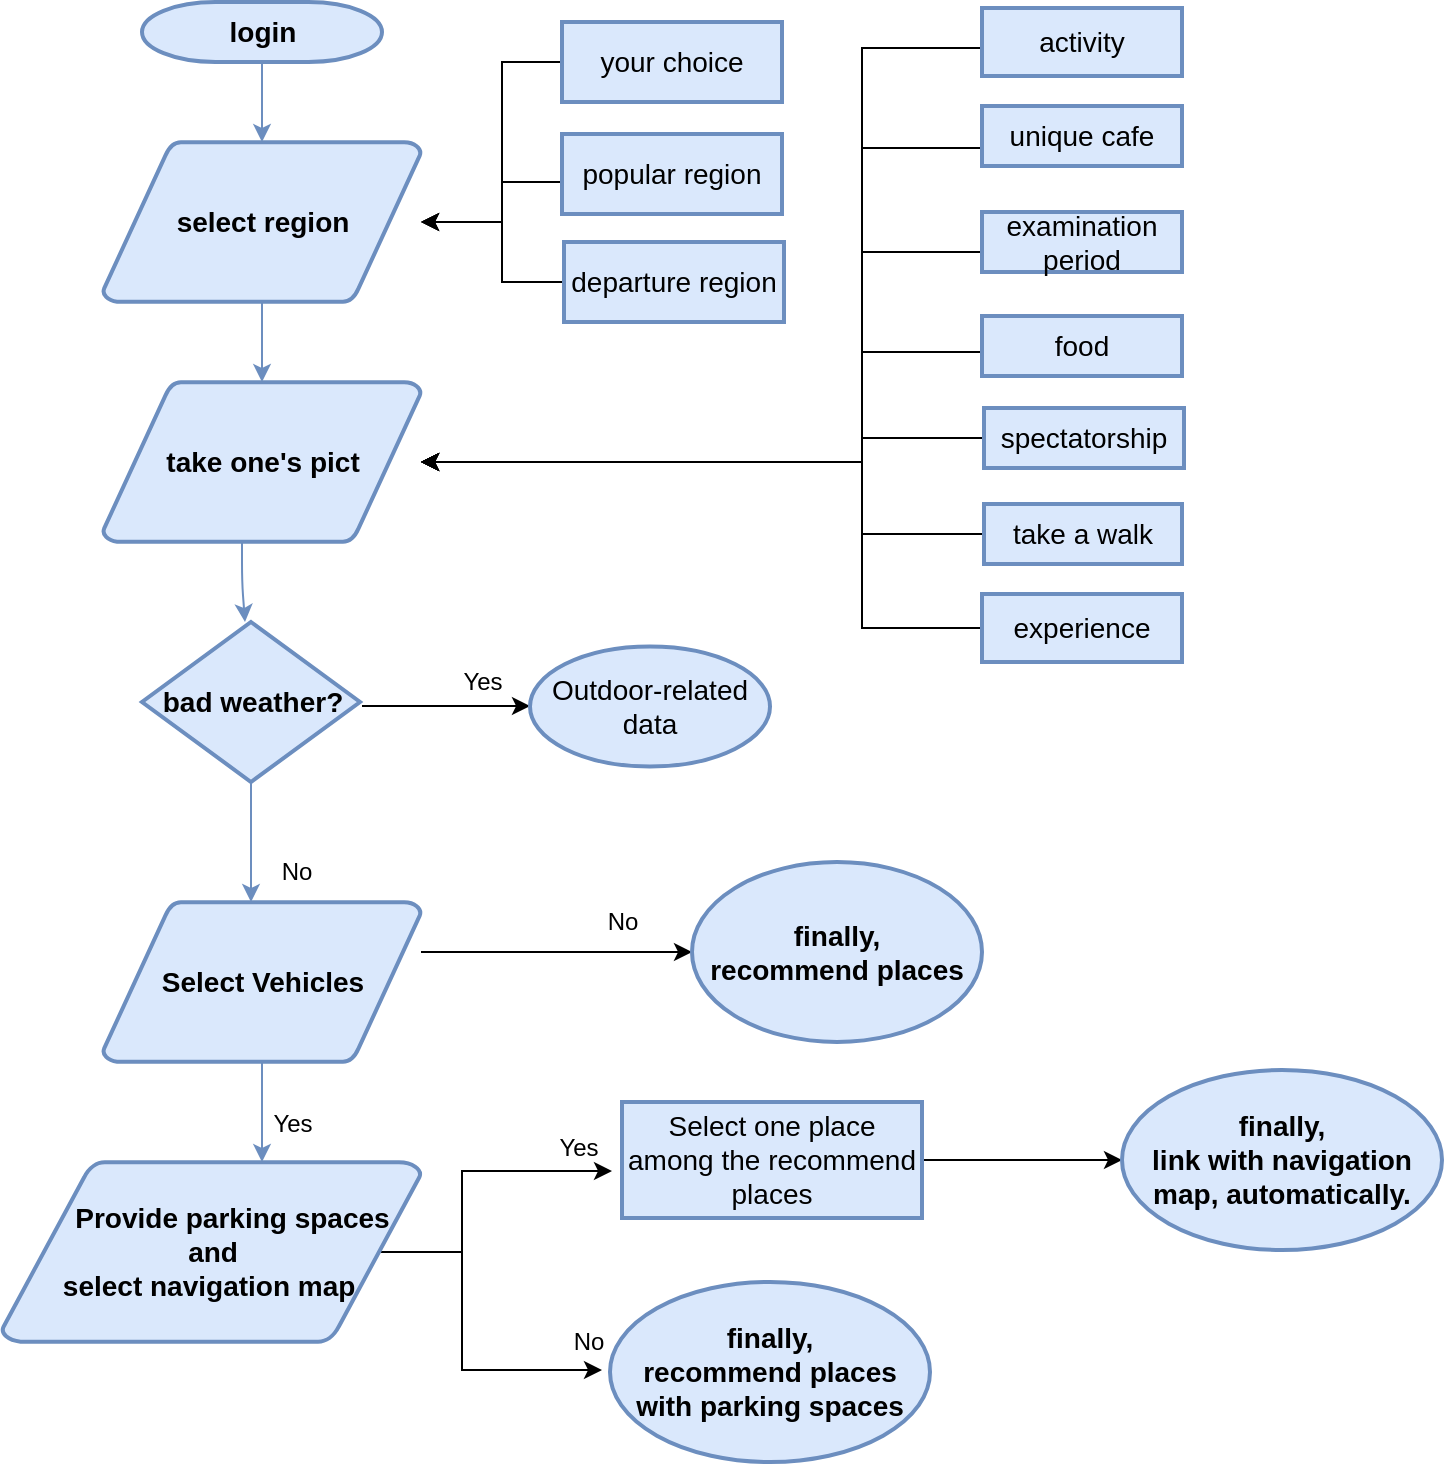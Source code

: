 <mxfile version="15.8.6" type="github">
  <diagram id="N1dciuvIFZa3qR50f1tm" name="Page-1">
    <mxGraphModel dx="1662" dy="691" grid="1" gridSize="10" guides="1" tooltips="1" connect="1" arrows="1" fold="1" page="1" pageScale="1" pageWidth="827" pageHeight="1169" math="0" shadow="0">
      <root>
        <mxCell id="0" />
        <mxCell id="1" parent="0" />
        <mxCell id="hoS8QdCealRwW_AzaWBa-90" value="&lt;b&gt;&lt;font style=&quot;font-size: 14px&quot;&gt;login&lt;/font&gt;&lt;/b&gt;" style="shape=mxgraph.flowchart.terminator;strokeWidth=2;gradientDirection=north;fontStyle=0;html=1;fillColor=#dae8fc;strokeColor=#6c8ebf;" parent="1" vertex="1">
          <mxGeometry x="160" y="20" width="120" height="30" as="geometry" />
        </mxCell>
        <mxCell id="hoS8QdCealRwW_AzaWBa-147" value="" style="edgeStyle=orthogonalEdgeStyle;rounded=0;orthogonalLoop=1;jettySize=auto;html=1;" parent="1" source="hoS8QdCealRwW_AzaWBa-146" target="hoS8QdCealRwW_AzaWBa-91" edge="1">
          <mxGeometry relative="1" as="geometry">
            <Array as="points">
              <mxPoint x="340" y="50" />
              <mxPoint x="340" y="130" />
            </Array>
          </mxGeometry>
        </mxCell>
        <mxCell id="hoS8QdCealRwW_AzaWBa-149" value="" style="edgeStyle=orthogonalEdgeStyle;rounded=0;orthogonalLoop=1;jettySize=auto;html=1;" parent="1" source="hoS8QdCealRwW_AzaWBa-148" target="hoS8QdCealRwW_AzaWBa-91" edge="1">
          <mxGeometry relative="1" as="geometry">
            <Array as="points">
              <mxPoint x="340" y="110" />
              <mxPoint x="340" y="130" />
            </Array>
          </mxGeometry>
        </mxCell>
        <mxCell id="hoS8QdCealRwW_AzaWBa-151" value="" style="edgeStyle=orthogonalEdgeStyle;rounded=0;orthogonalLoop=1;jettySize=auto;html=1;" parent="1" source="hoS8QdCealRwW_AzaWBa-150" target="hoS8QdCealRwW_AzaWBa-91" edge="1">
          <mxGeometry relative="1" as="geometry">
            <Array as="points">
              <mxPoint x="340" y="160" />
              <mxPoint x="340" y="130" />
            </Array>
          </mxGeometry>
        </mxCell>
        <mxCell id="hoS8QdCealRwW_AzaWBa-91" value="&lt;font style=&quot;font-size: 14px&quot;&gt;&lt;b&gt;select region&lt;/b&gt;&lt;/font&gt;" style="shape=mxgraph.flowchart.data;strokeWidth=2;gradientDirection=north;fontStyle=0;html=1;fillColor=#dae8fc;strokeColor=#6c8ebf;" parent="1" vertex="1">
          <mxGeometry x="140.5" y="90" width="159" height="80" as="geometry" />
        </mxCell>
        <mxCell id="sjpuP6MxBOA7jpQX3ohP-13" value="" style="edgeStyle=orthogonalEdgeStyle;rounded=0;orthogonalLoop=1;jettySize=auto;html=1;" edge="1" parent="1" source="hoS8QdCealRwW_AzaWBa-92" target="sjpuP6MxBOA7jpQX3ohP-12">
          <mxGeometry relative="1" as="geometry">
            <Array as="points">
              <mxPoint x="360" y="495" />
              <mxPoint x="360" y="495" />
            </Array>
          </mxGeometry>
        </mxCell>
        <mxCell id="hoS8QdCealRwW_AzaWBa-92" value="&lt;font style=&quot;font-size: 14px&quot;&gt;&lt;b&gt;Select Vehicles&lt;/b&gt;&lt;/font&gt;" style="shape=mxgraph.flowchart.data;strokeWidth=2;gradientDirection=north;fontStyle=0;html=1;fillColor=#dae8fc;strokeColor=#6c8ebf;" parent="1" vertex="1">
          <mxGeometry x="140.5" y="470" width="159" height="80" as="geometry" />
        </mxCell>
        <mxCell id="hoS8QdCealRwW_AzaWBa-153" value="" style="edgeStyle=orthogonalEdgeStyle;rounded=0;orthogonalLoop=1;jettySize=auto;html=1;" parent="1" source="hoS8QdCealRwW_AzaWBa-152" target="hoS8QdCealRwW_AzaWBa-93" edge="1">
          <mxGeometry relative="1" as="geometry">
            <Array as="points">
              <mxPoint x="520" y="43" />
              <mxPoint x="520" y="250" />
            </Array>
          </mxGeometry>
        </mxCell>
        <mxCell id="hoS8QdCealRwW_AzaWBa-155" value="" style="edgeStyle=orthogonalEdgeStyle;rounded=0;orthogonalLoop=1;jettySize=auto;html=1;" parent="1" source="hoS8QdCealRwW_AzaWBa-154" target="hoS8QdCealRwW_AzaWBa-93" edge="1">
          <mxGeometry relative="1" as="geometry">
            <Array as="points">
              <mxPoint x="520" y="93" />
              <mxPoint x="520" y="250" />
            </Array>
          </mxGeometry>
        </mxCell>
        <mxCell id="hoS8QdCealRwW_AzaWBa-157" value="" style="edgeStyle=orthogonalEdgeStyle;rounded=0;orthogonalLoop=1;jettySize=auto;html=1;" parent="1" source="hoS8QdCealRwW_AzaWBa-156" target="hoS8QdCealRwW_AzaWBa-93" edge="1">
          <mxGeometry relative="1" as="geometry">
            <Array as="points">
              <mxPoint x="520" y="145" />
              <mxPoint x="520" y="250" />
            </Array>
          </mxGeometry>
        </mxCell>
        <mxCell id="hoS8QdCealRwW_AzaWBa-159" value="" style="edgeStyle=orthogonalEdgeStyle;rounded=0;orthogonalLoop=1;jettySize=auto;html=1;" parent="1" source="hoS8QdCealRwW_AzaWBa-158" target="hoS8QdCealRwW_AzaWBa-93" edge="1">
          <mxGeometry relative="1" as="geometry">
            <Array as="points">
              <mxPoint x="520" y="195" />
              <mxPoint x="520" y="250" />
            </Array>
          </mxGeometry>
        </mxCell>
        <mxCell id="hoS8QdCealRwW_AzaWBa-161" value="" style="edgeStyle=orthogonalEdgeStyle;rounded=0;orthogonalLoop=1;jettySize=auto;html=1;" parent="1" source="hoS8QdCealRwW_AzaWBa-160" target="hoS8QdCealRwW_AzaWBa-93" edge="1">
          <mxGeometry relative="1" as="geometry">
            <Array as="points">
              <mxPoint x="520" y="238" />
              <mxPoint x="520" y="250" />
            </Array>
          </mxGeometry>
        </mxCell>
        <mxCell id="hoS8QdCealRwW_AzaWBa-163" value="" style="edgeStyle=orthogonalEdgeStyle;rounded=0;orthogonalLoop=1;jettySize=auto;html=1;" parent="1" source="hoS8QdCealRwW_AzaWBa-162" target="hoS8QdCealRwW_AzaWBa-93" edge="1">
          <mxGeometry relative="1" as="geometry">
            <Array as="points">
              <mxPoint x="520" y="286" />
              <mxPoint x="520" y="250" />
            </Array>
          </mxGeometry>
        </mxCell>
        <mxCell id="hoS8QdCealRwW_AzaWBa-165" value="" style="edgeStyle=orthogonalEdgeStyle;rounded=0;orthogonalLoop=1;jettySize=auto;html=1;" parent="1" source="hoS8QdCealRwW_AzaWBa-164" target="hoS8QdCealRwW_AzaWBa-93" edge="1">
          <mxGeometry relative="1" as="geometry">
            <Array as="points">
              <mxPoint x="520" y="333" />
              <mxPoint x="520" y="250" />
            </Array>
          </mxGeometry>
        </mxCell>
        <mxCell id="hoS8QdCealRwW_AzaWBa-93" value="&lt;font style=&quot;font-size: 14px&quot;&gt;&lt;b&gt;take one&#39;s pict&lt;/b&gt;&lt;/font&gt;" style="shape=mxgraph.flowchart.data;strokeWidth=2;gradientDirection=north;fontStyle=0;html=1;fillColor=#dae8fc;strokeColor=#6c8ebf;" parent="1" vertex="1">
          <mxGeometry x="140.5" y="210" width="159" height="80" as="geometry" />
        </mxCell>
        <mxCell id="sjpuP6MxBOA7jpQX3ohP-5" value="" style="edgeStyle=orthogonalEdgeStyle;rounded=0;orthogonalLoop=1;jettySize=auto;html=1;" edge="1" parent="1" target="sjpuP6MxBOA7jpQX3ohP-4">
          <mxGeometry relative="1" as="geometry">
            <mxPoint x="270" y="372" as="sourcePoint" />
            <Array as="points">
              <mxPoint x="300" y="372" />
              <mxPoint x="300" y="372" />
            </Array>
          </mxGeometry>
        </mxCell>
        <mxCell id="hoS8QdCealRwW_AzaWBa-94" value="&lt;b&gt;&lt;font style=&quot;font-size: 14px&quot;&gt;bad weather?&lt;/font&gt;&lt;/b&gt;" style="shape=mxgraph.flowchart.decision;strokeWidth=2;gradientDirection=north;fontStyle=0;html=1;fillColor=#dae8fc;strokeColor=#6c8ebf;" parent="1" vertex="1">
          <mxGeometry x="160" y="330" width="109" height="80" as="geometry" />
        </mxCell>
        <mxCell id="hoS8QdCealRwW_AzaWBa-95" style="fontStyle=1;strokeWidth=1;html=1;fillColor=#dae8fc;strokeColor=#6c8ebf;" parent="1" source="hoS8QdCealRwW_AzaWBa-90" target="hoS8QdCealRwW_AzaWBa-91" edge="1">
          <mxGeometry relative="1" as="geometry" />
        </mxCell>
        <mxCell id="hoS8QdCealRwW_AzaWBa-96" style="fontStyle=1;strokeWidth=1;html=1;fillColor=#dae8fc;strokeColor=#6c8ebf;" parent="1" source="hoS8QdCealRwW_AzaWBa-91" target="hoS8QdCealRwW_AzaWBa-93" edge="1">
          <mxGeometry relative="1" as="geometry" />
        </mxCell>
        <mxCell id="hoS8QdCealRwW_AzaWBa-97" style="fontStyle=1;strokeWidth=1;html=1;fillColor=#dae8fc;strokeColor=#6c8ebf;" parent="1" target="hoS8QdCealRwW_AzaWBa-94" edge="1">
          <mxGeometry relative="1" as="geometry">
            <mxPoint x="210" y="290" as="sourcePoint" />
            <Array as="points">
              <mxPoint x="210" y="310" />
            </Array>
          </mxGeometry>
        </mxCell>
        <mxCell id="hoS8QdCealRwW_AzaWBa-100" value="" style="edgeStyle=elbowEdgeStyle;elbow=horizontal;fontStyle=1;strokeWidth=1;html=1;fillColor=#dae8fc;strokeColor=#6c8ebf;" parent="1" source="hoS8QdCealRwW_AzaWBa-94" target="hoS8QdCealRwW_AzaWBa-92" edge="1">
          <mxGeometry x="-100" y="-40" width="100" height="100" as="geometry">
            <mxPoint x="-100" y="60" as="sourcePoint" />
            <mxPoint y="-40" as="targetPoint" />
          </mxGeometry>
        </mxCell>
        <mxCell id="sjpuP6MxBOA7jpQX3ohP-28" style="edgeStyle=orthogonalEdgeStyle;rounded=0;orthogonalLoop=1;jettySize=auto;html=1;exitX=0.905;exitY=0.5;exitDx=0;exitDy=0;exitPerimeter=0;entryX=0.925;entryY=1.075;entryDx=0;entryDy=0;entryPerimeter=0;fontSize=14;" edge="1" parent="1" source="hoS8QdCealRwW_AzaWBa-101" target="sjpuP6MxBOA7jpQX3ohP-18">
          <mxGeometry relative="1" as="geometry">
            <Array as="points">
              <mxPoint x="320" y="645" />
              <mxPoint x="320" y="605" />
            </Array>
          </mxGeometry>
        </mxCell>
        <mxCell id="sjpuP6MxBOA7jpQX3ohP-29" style="edgeStyle=orthogonalEdgeStyle;rounded=0;orthogonalLoop=1;jettySize=auto;html=1;exitX=0.905;exitY=0.5;exitDx=0;exitDy=0;exitPerimeter=0;fontSize=14;" edge="1" parent="1" source="hoS8QdCealRwW_AzaWBa-101">
          <mxGeometry relative="1" as="geometry">
            <mxPoint x="390" y="704" as="targetPoint" />
            <Array as="points">
              <mxPoint x="320" y="645" />
              <mxPoint x="320" y="704" />
            </Array>
          </mxGeometry>
        </mxCell>
        <mxCell id="hoS8QdCealRwW_AzaWBa-101" value="&lt;font style=&quot;font-size: 14px&quot;&gt;&lt;b&gt;&amp;nbsp; &amp;nbsp; &amp;nbsp;Provide parking spaces&lt;br&gt;and&lt;br&gt;select navigation map&amp;nbsp;&lt;/b&gt;&lt;/font&gt;" style="shape=mxgraph.flowchart.data;strokeWidth=2;gradientDirection=north;fontStyle=0;html=1;fillColor=#dae8fc;strokeColor=#6c8ebf;" parent="1" vertex="1">
          <mxGeometry x="90" y="600" width="209.5" height="90" as="geometry" />
        </mxCell>
        <mxCell id="hoS8QdCealRwW_AzaWBa-105" value="" style="edgeStyle=elbowEdgeStyle;elbow=horizontal;fontStyle=1;strokeWidth=1;html=1;fillColor=#dae8fc;strokeColor=#6c8ebf;" parent="1" source="hoS8QdCealRwW_AzaWBa-92" target="hoS8QdCealRwW_AzaWBa-101" edge="1">
          <mxGeometry x="-100" y="-40" width="100" height="100" as="geometry">
            <mxPoint x="-100" y="60" as="sourcePoint" />
            <mxPoint y="-40" as="targetPoint" />
          </mxGeometry>
        </mxCell>
        <mxCell id="hoS8QdCealRwW_AzaWBa-146" value="&lt;font style=&quot;font-size: 14px&quot;&gt;your choice&lt;/font&gt;" style="whiteSpace=wrap;html=1;fontStyle=0;strokeColor=#6c8ebf;strokeWidth=2;fillColor=#dae8fc;gradientDirection=north;" parent="1" vertex="1">
          <mxGeometry x="370" y="30" width="110" height="40" as="geometry" />
        </mxCell>
        <mxCell id="hoS8QdCealRwW_AzaWBa-148" value="&lt;font style=&quot;font-size: 14px&quot;&gt;popular region&lt;/font&gt;" style="whiteSpace=wrap;html=1;fontStyle=0;strokeColor=#6c8ebf;strokeWidth=2;fillColor=#dae8fc;gradientDirection=north;" parent="1" vertex="1">
          <mxGeometry x="370" y="86" width="110" height="40" as="geometry" />
        </mxCell>
        <mxCell id="hoS8QdCealRwW_AzaWBa-150" value="&lt;font style=&quot;font-size: 14px&quot;&gt;departure region&lt;/font&gt;" style="whiteSpace=wrap;html=1;fontStyle=0;strokeColor=#6c8ebf;strokeWidth=2;fillColor=#dae8fc;gradientDirection=north;" parent="1" vertex="1">
          <mxGeometry x="371" y="140" width="110" height="40" as="geometry" />
        </mxCell>
        <mxCell id="hoS8QdCealRwW_AzaWBa-152" value="&lt;font style=&quot;font-size: 14px&quot;&gt;activity&lt;/font&gt;" style="whiteSpace=wrap;html=1;fontStyle=0;strokeColor=#6c8ebf;strokeWidth=2;fillColor=#dae8fc;gradientDirection=north;" parent="1" vertex="1">
          <mxGeometry x="580" y="23" width="100" height="34" as="geometry" />
        </mxCell>
        <mxCell id="hoS8QdCealRwW_AzaWBa-154" value="&lt;font style=&quot;font-size: 14px&quot;&gt;unique cafe&lt;/font&gt;" style="whiteSpace=wrap;html=1;fontStyle=0;strokeColor=#6c8ebf;strokeWidth=2;fillColor=#dae8fc;gradientDirection=north;" parent="1" vertex="1">
          <mxGeometry x="580" y="72" width="100" height="30" as="geometry" />
        </mxCell>
        <mxCell id="hoS8QdCealRwW_AzaWBa-156" value="&lt;font style=&quot;font-size: 14px&quot;&gt;examination period&lt;/font&gt;" style="whiteSpace=wrap;html=1;fontStyle=0;strokeColor=#6c8ebf;strokeWidth=2;fillColor=#dae8fc;gradientDirection=north;" parent="1" vertex="1">
          <mxGeometry x="580" y="125" width="100" height="30" as="geometry" />
        </mxCell>
        <mxCell id="hoS8QdCealRwW_AzaWBa-158" value="&lt;font style=&quot;font-size: 14px&quot;&gt;food&lt;/font&gt;" style="whiteSpace=wrap;html=1;fontStyle=0;strokeColor=#6c8ebf;strokeWidth=2;fillColor=#dae8fc;gradientDirection=north;" parent="1" vertex="1">
          <mxGeometry x="580" y="177" width="100" height="30" as="geometry" />
        </mxCell>
        <mxCell id="hoS8QdCealRwW_AzaWBa-160" value="&lt;font style=&quot;font-size: 14px&quot;&gt;spectatorship&lt;/font&gt;" style="whiteSpace=wrap;html=1;fontStyle=0;strokeColor=#6c8ebf;strokeWidth=2;fillColor=#dae8fc;gradientDirection=north;" parent="1" vertex="1">
          <mxGeometry x="581" y="223" width="100" height="30" as="geometry" />
        </mxCell>
        <mxCell id="hoS8QdCealRwW_AzaWBa-162" value="&lt;font style=&quot;font-size: 14px&quot;&gt;take a walk&lt;/font&gt;" style="whiteSpace=wrap;html=1;fontStyle=0;strokeColor=#6c8ebf;strokeWidth=2;fillColor=#dae8fc;gradientDirection=north;" parent="1" vertex="1">
          <mxGeometry x="581" y="271" width="99" height="30" as="geometry" />
        </mxCell>
        <mxCell id="hoS8QdCealRwW_AzaWBa-164" value="&lt;font style=&quot;font-size: 14px&quot;&gt;experience&lt;/font&gt;" style="whiteSpace=wrap;html=1;fontStyle=0;strokeColor=#6c8ebf;strokeWidth=2;fillColor=#dae8fc;gradientDirection=north;" parent="1" vertex="1">
          <mxGeometry x="580" y="316" width="100" height="34" as="geometry" />
        </mxCell>
        <mxCell id="sjpuP6MxBOA7jpQX3ohP-4" value="&lt;font style=&quot;font-size: 14px&quot;&gt;Outdoor-related data&lt;/font&gt;" style="ellipse;whiteSpace=wrap;html=1;fontStyle=0;strokeColor=#6c8ebf;strokeWidth=2;fillColor=#dae8fc;gradientDirection=north;" vertex="1" parent="1">
          <mxGeometry x="354" y="342.25" width="120" height="60" as="geometry" />
        </mxCell>
        <mxCell id="sjpuP6MxBOA7jpQX3ohP-8" value="Yes" style="text;html=1;align=center;verticalAlign=middle;resizable=0;points=[];autosize=1;strokeColor=none;fillColor=none;" vertex="1" parent="1">
          <mxGeometry x="310" y="350" width="40" height="20" as="geometry" />
        </mxCell>
        <mxCell id="sjpuP6MxBOA7jpQX3ohP-9" value="No" style="text;html=1;align=center;verticalAlign=middle;resizable=0;points=[];autosize=1;strokeColor=none;fillColor=none;" vertex="1" parent="1">
          <mxGeometry x="222" y="445" width="30" height="20" as="geometry" />
        </mxCell>
        <mxCell id="sjpuP6MxBOA7jpQX3ohP-10" value="No" style="text;html=1;align=center;verticalAlign=middle;resizable=0;points=[];autosize=1;strokeColor=none;fillColor=none;" vertex="1" parent="1">
          <mxGeometry x="385" y="470" width="30" height="20" as="geometry" />
        </mxCell>
        <mxCell id="sjpuP6MxBOA7jpQX3ohP-11" value="Yes" style="text;html=1;align=center;verticalAlign=middle;resizable=0;points=[];autosize=1;strokeColor=none;fillColor=none;" vertex="1" parent="1">
          <mxGeometry x="215" y="571" width="40" height="20" as="geometry" />
        </mxCell>
        <mxCell id="sjpuP6MxBOA7jpQX3ohP-12" value="&lt;b&gt;&lt;font style=&quot;font-size: 14px&quot;&gt;finally,&lt;br&gt;recommend places&lt;/font&gt;&lt;/b&gt;" style="ellipse;whiteSpace=wrap;html=1;fontStyle=0;strokeColor=#6c8ebf;strokeWidth=2;fillColor=#dae8fc;gradientDirection=north;" vertex="1" parent="1">
          <mxGeometry x="435" y="450" width="145" height="90" as="geometry" />
        </mxCell>
        <mxCell id="sjpuP6MxBOA7jpQX3ohP-20" value="" style="edgeStyle=orthogonalEdgeStyle;rounded=0;orthogonalLoop=1;jettySize=auto;html=1;" edge="1" parent="1" source="sjpuP6MxBOA7jpQX3ohP-16" target="sjpuP6MxBOA7jpQX3ohP-19">
          <mxGeometry relative="1" as="geometry" />
        </mxCell>
        <mxCell id="sjpuP6MxBOA7jpQX3ohP-16" value="&lt;font style=&quot;font-size: 14px&quot;&gt;Select one place among the recommend places&lt;/font&gt;" style="whiteSpace=wrap;html=1;fontStyle=0;strokeColor=#6c8ebf;strokeWidth=2;fillColor=#dae8fc;gradientDirection=north;" vertex="1" parent="1">
          <mxGeometry x="400" y="570" width="150" height="58" as="geometry" />
        </mxCell>
        <mxCell id="sjpuP6MxBOA7jpQX3ohP-18" value="Yes" style="text;html=1;align=center;verticalAlign=middle;resizable=0;points=[];autosize=1;strokeColor=none;fillColor=none;" vertex="1" parent="1">
          <mxGeometry x="358" y="583" width="40" height="20" as="geometry" />
        </mxCell>
        <mxCell id="sjpuP6MxBOA7jpQX3ohP-19" value="&lt;font style=&quot;font-size: 14px&quot;&gt;&lt;b&gt;finally,&lt;br&gt;link with navigation map, automatically.&lt;/b&gt;&lt;/font&gt;" style="ellipse;whiteSpace=wrap;html=1;fontStyle=0;strokeColor=#6c8ebf;strokeWidth=2;fillColor=#dae8fc;gradientDirection=north;" vertex="1" parent="1">
          <mxGeometry x="650" y="554" width="160" height="90" as="geometry" />
        </mxCell>
        <mxCell id="sjpuP6MxBOA7jpQX3ohP-23" value="No" style="text;html=1;align=center;verticalAlign=middle;resizable=0;points=[];autosize=1;strokeColor=none;fillColor=none;" vertex="1" parent="1">
          <mxGeometry x="368" y="680" width="30" height="20" as="geometry" />
        </mxCell>
        <mxCell id="sjpuP6MxBOA7jpQX3ohP-25" value="&lt;font style=&quot;font-size: 14px&quot;&gt;&lt;b&gt;finally,&lt;br&gt;recommend places with parking spaces&lt;/b&gt;&lt;/font&gt;" style="ellipse;whiteSpace=wrap;html=1;fontStyle=0;strokeColor=#6c8ebf;strokeWidth=2;fillColor=#dae8fc;gradientDirection=north;" vertex="1" parent="1">
          <mxGeometry x="394" y="660" width="160" height="90" as="geometry" />
        </mxCell>
      </root>
    </mxGraphModel>
  </diagram>
</mxfile>
